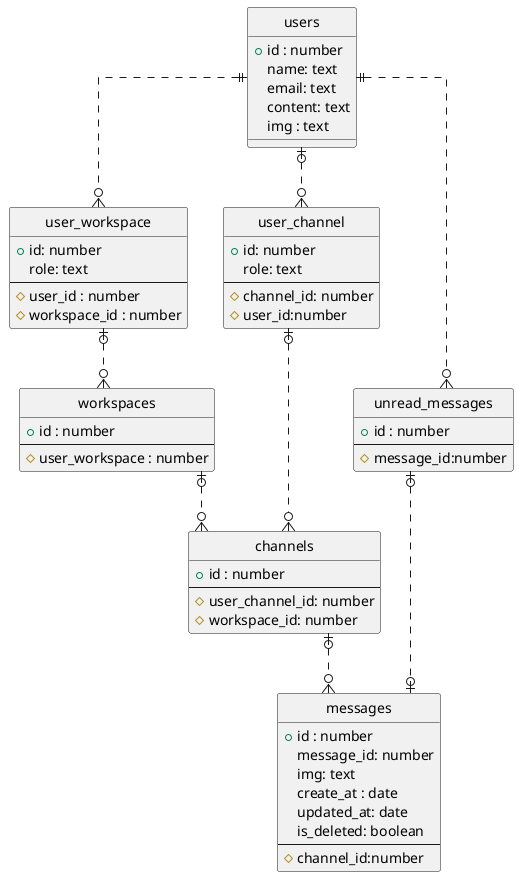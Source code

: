 @startuml
' hide the spot
hide circle

'avoid problems with angled crows feet
skinparam linetype ortho

entity "users" as users {
  +id : number
  name: text
  email: text
  content: text
  img : text
}

entity user_workspace as "user_workspace" {
  +id: number
  role: text
  --
  #user_id : number
  #workspace_id : number
}

entity "workspaces" as workspaces {
  +id : number
  --
  #user_workspace : number
}

entity "user_channel" as user_channel{
  +id: number
  role: text
  --
  #channel_id: number
  #user_id:number
}

entity "channels" as channels {
  +id : number
  --
  #user_channel_id: number
  #workspace_id: number
}

entity "unread_messages" as unread_messages {
  +id : number
  --
  #message_id:number
}

entity "messages" as messages {
  +id : number
  message_id: number
  img: text
  create_at : date
  updated_at: date
  is_deleted: boolean
  --
  #channel_id:number
}

users ||..o{ user_workspace
users ||..o{ unread_messages
user_workspace |o..o{ workspaces
workspaces |o..o{ channels
users|o..o{ user_channel
user_channel|o..o{ channels
channels |o..o{ messages
unread_messages |o..o| messages
@enduml